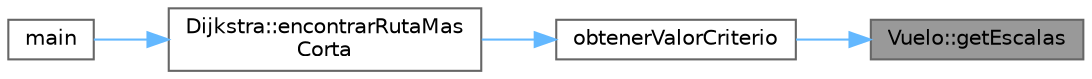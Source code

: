 digraph "Vuelo::getEscalas"
{
 // LATEX_PDF_SIZE
  bgcolor="transparent";
  edge [fontname=Helvetica,fontsize=10,labelfontname=Helvetica,labelfontsize=10];
  node [fontname=Helvetica,fontsize=10,shape=box,height=0.2,width=0.4];
  rankdir="RL";
  Node1 [id="Node000001",label="Vuelo::getEscalas",height=0.2,width=0.4,color="gray40", fillcolor="grey60", style="filled", fontcolor="black",tooltip=" "];
  Node1 -> Node2 [id="edge1_Node000001_Node000002",dir="back",color="steelblue1",style="solid",tooltip=" "];
  Node2 [id="Node000002",label="obtenerValorCriterio",height=0.2,width=0.4,color="grey40", fillcolor="white", style="filled",URL="$_dijkstra_8cpp.html#a4f67df0d1c6c221d489ad3194581b200",tooltip=" "];
  Node2 -> Node3 [id="edge2_Node000002_Node000003",dir="back",color="steelblue1",style="solid",tooltip=" "];
  Node3 [id="Node000003",label="Dijkstra::encontrarRutaMas\lCorta",height=0.2,width=0.4,color="grey40", fillcolor="white", style="filled",URL="$class_dijkstra.html#a4b1bbdd6879cade4c1f0fcf9b257cc11",tooltip="Encuentra y muestra la ruta más corta entre dos aeropuertos según un criterio."];
  Node3 -> Node4 [id="edge3_Node000003_Node000004",dir="back",color="steelblue1",style="solid",tooltip=" "];
  Node4 [id="Node000004",label="main",height=0.2,width=0.4,color="grey40", fillcolor="white", style="filled",URL="$main_8cpp.html#ae66f6b31b5ad750f1fe042a706a4e3d4",tooltip=" "];
}
